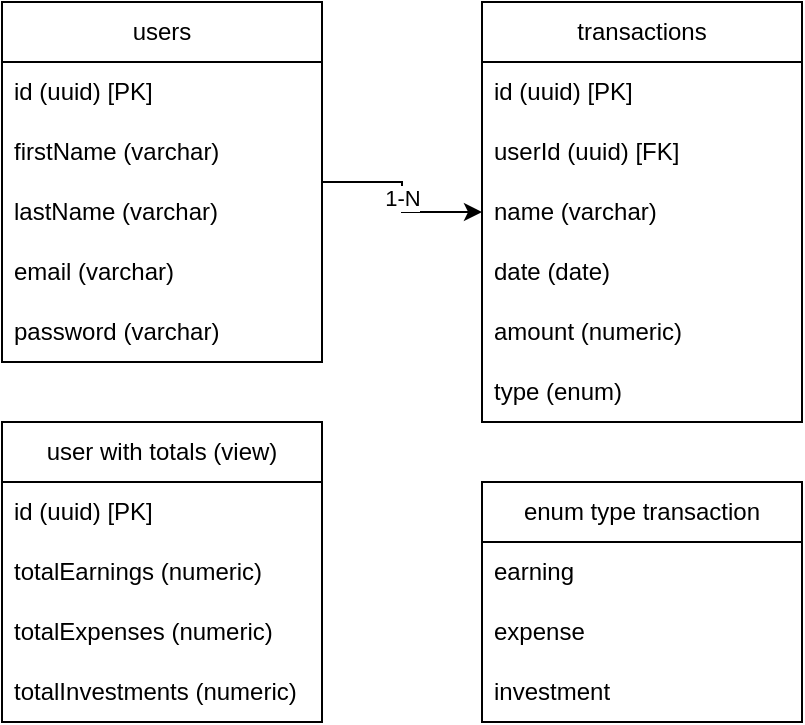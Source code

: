 <mxfile version="24.0.0" type="device" pages="3">
  <diagram name="diagrama" id="GlJtkF6hHukhu03NQxV0">
    <mxGraphModel dx="448" dy="428" grid="1" gridSize="10" guides="1" tooltips="1" connect="1" arrows="1" fold="1" page="1" pageScale="1" pageWidth="827" pageHeight="1169" math="0" shadow="0">
      <root>
        <mxCell id="0" />
        <mxCell id="1" parent="0" />
        <mxCell id="vJ9yWES98G2bZjYblE9Q-1" value="users" style="swimlane;fontStyle=0;childLayout=stackLayout;horizontal=1;startSize=30;horizontalStack=0;resizeParent=1;resizeParentMax=0;resizeLast=0;collapsible=1;marginBottom=0;whiteSpace=wrap;html=1;" parent="1" vertex="1">
          <mxGeometry x="240" y="280" width="160" height="180" as="geometry">
            <mxRectangle x="240" y="280" width="70" height="30" as="alternateBounds" />
          </mxGeometry>
        </mxCell>
        <mxCell id="vJ9yWES98G2bZjYblE9Q-2" value="id (uuid) [PK]" style="text;strokeColor=none;fillColor=none;align=left;verticalAlign=middle;spacingLeft=4;spacingRight=4;overflow=hidden;points=[[0,0.5],[1,0.5]];portConstraint=eastwest;rotatable=0;whiteSpace=wrap;html=1;" parent="vJ9yWES98G2bZjYblE9Q-1" vertex="1">
          <mxGeometry y="30" width="160" height="30" as="geometry" />
        </mxCell>
        <mxCell id="vJ9yWES98G2bZjYblE9Q-3" value="firstName (varchar)" style="text;strokeColor=none;fillColor=none;align=left;verticalAlign=middle;spacingLeft=4;spacingRight=4;overflow=hidden;points=[[0,0.5],[1,0.5]];portConstraint=eastwest;rotatable=0;whiteSpace=wrap;html=1;" parent="vJ9yWES98G2bZjYblE9Q-1" vertex="1">
          <mxGeometry y="60" width="160" height="30" as="geometry" />
        </mxCell>
        <mxCell id="vJ9yWES98G2bZjYblE9Q-4" value="lastName (varchar)" style="text;strokeColor=none;fillColor=none;align=left;verticalAlign=middle;spacingLeft=4;spacingRight=4;overflow=hidden;points=[[0,0.5],[1,0.5]];portConstraint=eastwest;rotatable=0;whiteSpace=wrap;html=1;" parent="vJ9yWES98G2bZjYblE9Q-1" vertex="1">
          <mxGeometry y="90" width="160" height="30" as="geometry" />
        </mxCell>
        <mxCell id="vJ9yWES98G2bZjYblE9Q-5" value="email (varchar)" style="text;strokeColor=none;fillColor=none;align=left;verticalAlign=middle;spacingLeft=4;spacingRight=4;overflow=hidden;points=[[0,0.5],[1,0.5]];portConstraint=eastwest;rotatable=0;whiteSpace=wrap;html=1;" parent="vJ9yWES98G2bZjYblE9Q-1" vertex="1">
          <mxGeometry y="120" width="160" height="30" as="geometry" />
        </mxCell>
        <mxCell id="vJ9yWES98G2bZjYblE9Q-6" value="password (varchar)" style="text;strokeColor=none;fillColor=none;align=left;verticalAlign=middle;spacingLeft=4;spacingRight=4;overflow=hidden;points=[[0,0.5],[1,0.5]];portConstraint=eastwest;rotatable=0;whiteSpace=wrap;html=1;" parent="vJ9yWES98G2bZjYblE9Q-1" vertex="1">
          <mxGeometry y="150" width="160" height="30" as="geometry" />
        </mxCell>
        <mxCell id="vJ9yWES98G2bZjYblE9Q-7" value="transactions" style="swimlane;fontStyle=0;childLayout=stackLayout;horizontal=1;startSize=30;horizontalStack=0;resizeParent=1;resizeParentMax=0;resizeLast=0;collapsible=1;marginBottom=0;whiteSpace=wrap;html=1;" parent="1" vertex="1">
          <mxGeometry x="480" y="280" width="160" height="210" as="geometry" />
        </mxCell>
        <mxCell id="vJ9yWES98G2bZjYblE9Q-8" value="id (uuid) [PK]" style="text;strokeColor=none;fillColor=none;align=left;verticalAlign=middle;spacingLeft=4;spacingRight=4;overflow=hidden;points=[[0,0.5],[1,0.5]];portConstraint=eastwest;rotatable=0;whiteSpace=wrap;html=1;" parent="vJ9yWES98G2bZjYblE9Q-7" vertex="1">
          <mxGeometry y="30" width="160" height="30" as="geometry" />
        </mxCell>
        <mxCell id="vJ9yWES98G2bZjYblE9Q-11" value="userId (uuid) [FK]" style="text;strokeColor=none;fillColor=none;align=left;verticalAlign=middle;spacingLeft=4;spacingRight=4;overflow=hidden;points=[[0,0.5],[1,0.5]];portConstraint=eastwest;rotatable=0;whiteSpace=wrap;html=1;" parent="vJ9yWES98G2bZjYblE9Q-7" vertex="1">
          <mxGeometry y="60" width="160" height="30" as="geometry" />
        </mxCell>
        <mxCell id="vJ9yWES98G2bZjYblE9Q-15" value="name (varchar)" style="text;strokeColor=none;fillColor=none;align=left;verticalAlign=middle;spacingLeft=4;spacingRight=4;overflow=hidden;points=[[0,0.5],[1,0.5]];portConstraint=eastwest;rotatable=0;whiteSpace=wrap;html=1;" parent="vJ9yWES98G2bZjYblE9Q-7" vertex="1">
          <mxGeometry y="90" width="160" height="30" as="geometry" />
        </mxCell>
        <mxCell id="vJ9yWES98G2bZjYblE9Q-16" value="date (date)" style="text;strokeColor=none;fillColor=none;align=left;verticalAlign=middle;spacingLeft=4;spacingRight=4;overflow=hidden;points=[[0,0.5],[1,0.5]];portConstraint=eastwest;rotatable=0;whiteSpace=wrap;html=1;" parent="vJ9yWES98G2bZjYblE9Q-7" vertex="1">
          <mxGeometry y="120" width="160" height="30" as="geometry" />
        </mxCell>
        <mxCell id="vJ9yWES98G2bZjYblE9Q-17" value="amount (numeric)" style="text;strokeColor=none;fillColor=none;align=left;verticalAlign=middle;spacingLeft=4;spacingRight=4;overflow=hidden;points=[[0,0.5],[1,0.5]];portConstraint=eastwest;rotatable=0;whiteSpace=wrap;html=1;" parent="vJ9yWES98G2bZjYblE9Q-7" vertex="1">
          <mxGeometry y="150" width="160" height="30" as="geometry" />
        </mxCell>
        <mxCell id="vJ9yWES98G2bZjYblE9Q-18" value="type (enum)" style="text;strokeColor=none;fillColor=none;align=left;verticalAlign=middle;spacingLeft=4;spacingRight=4;overflow=hidden;points=[[0,0.5],[1,0.5]];portConstraint=eastwest;rotatable=0;whiteSpace=wrap;html=1;" parent="vJ9yWES98G2bZjYblE9Q-7" vertex="1">
          <mxGeometry y="180" width="160" height="30" as="geometry" />
        </mxCell>
        <mxCell id="vJ9yWES98G2bZjYblE9Q-24" value="user with totals (view)" style="swimlane;fontStyle=0;childLayout=stackLayout;horizontal=1;startSize=30;horizontalStack=0;resizeParent=1;resizeParentMax=0;resizeLast=0;collapsible=1;marginBottom=0;whiteSpace=wrap;html=1;" parent="1" vertex="1">
          <mxGeometry x="240" y="490" width="160" height="150" as="geometry">
            <mxRectangle x="240" y="480" width="160" height="30" as="alternateBounds" />
          </mxGeometry>
        </mxCell>
        <mxCell id="vJ9yWES98G2bZjYblE9Q-25" value="id (uuid) [PK]" style="text;strokeColor=none;fillColor=none;align=left;verticalAlign=middle;spacingLeft=4;spacingRight=4;overflow=hidden;points=[[0,0.5],[1,0.5]];portConstraint=eastwest;rotatable=0;whiteSpace=wrap;html=1;" parent="vJ9yWES98G2bZjYblE9Q-24" vertex="1">
          <mxGeometry y="30" width="160" height="30" as="geometry" />
        </mxCell>
        <mxCell id="vJ9yWES98G2bZjYblE9Q-26" value="totalEarnings (numeric)" style="text;strokeColor=none;fillColor=none;align=left;verticalAlign=middle;spacingLeft=4;spacingRight=4;overflow=hidden;points=[[0,0.5],[1,0.5]];portConstraint=eastwest;rotatable=0;whiteSpace=wrap;html=1;" parent="vJ9yWES98G2bZjYblE9Q-24" vertex="1">
          <mxGeometry y="60" width="160" height="30" as="geometry" />
        </mxCell>
        <mxCell id="vJ9yWES98G2bZjYblE9Q-27" value="totalExpenses (numeric)" style="text;strokeColor=none;fillColor=none;align=left;verticalAlign=middle;spacingLeft=4;spacingRight=4;overflow=hidden;points=[[0,0.5],[1,0.5]];portConstraint=eastwest;rotatable=0;whiteSpace=wrap;html=1;" parent="vJ9yWES98G2bZjYblE9Q-24" vertex="1">
          <mxGeometry y="90" width="160" height="30" as="geometry" />
        </mxCell>
        <mxCell id="vJ9yWES98G2bZjYblE9Q-31" value="totalInvestments (numeric)" style="text;strokeColor=none;fillColor=none;align=left;verticalAlign=middle;spacingLeft=4;spacingRight=4;overflow=hidden;points=[[0,0.5],[1,0.5]];portConstraint=eastwest;rotatable=0;whiteSpace=wrap;html=1;" parent="vJ9yWES98G2bZjYblE9Q-24" vertex="1">
          <mxGeometry y="120" width="160" height="30" as="geometry" />
        </mxCell>
        <mxCell id="PmvTw1RpLelXtplF2Zld-15" value="enum type transaction" style="swimlane;fontStyle=0;childLayout=stackLayout;horizontal=1;startSize=30;horizontalStack=0;resizeParent=1;resizeParentMax=0;resizeLast=0;collapsible=1;marginBottom=0;whiteSpace=wrap;html=1;" parent="1" vertex="1">
          <mxGeometry x="480" y="520" width="160" height="120" as="geometry">
            <mxRectangle x="240" y="480" width="160" height="30" as="alternateBounds" />
          </mxGeometry>
        </mxCell>
        <mxCell id="PmvTw1RpLelXtplF2Zld-16" value="earning" style="text;strokeColor=none;fillColor=none;align=left;verticalAlign=middle;spacingLeft=4;spacingRight=4;overflow=hidden;points=[[0,0.5],[1,0.5]];portConstraint=eastwest;rotatable=0;whiteSpace=wrap;html=1;" parent="PmvTw1RpLelXtplF2Zld-15" vertex="1">
          <mxGeometry y="30" width="160" height="30" as="geometry" />
        </mxCell>
        <mxCell id="PmvTw1RpLelXtplF2Zld-17" value="expense" style="text;strokeColor=none;fillColor=none;align=left;verticalAlign=middle;spacingLeft=4;spacingRight=4;overflow=hidden;points=[[0,0.5],[1,0.5]];portConstraint=eastwest;rotatable=0;whiteSpace=wrap;html=1;" parent="PmvTw1RpLelXtplF2Zld-15" vertex="1">
          <mxGeometry y="60" width="160" height="30" as="geometry" />
        </mxCell>
        <mxCell id="PmvTw1RpLelXtplF2Zld-18" value="investment" style="text;strokeColor=none;fillColor=none;align=left;verticalAlign=middle;spacingLeft=4;spacingRight=4;overflow=hidden;points=[[0,0.5],[1,0.5]];portConstraint=eastwest;rotatable=0;whiteSpace=wrap;html=1;" parent="PmvTw1RpLelXtplF2Zld-15" vertex="1">
          <mxGeometry y="90" width="160" height="30" as="geometry" />
        </mxCell>
        <mxCell id="PmvTw1RpLelXtplF2Zld-23" value="1-N" style="edgeStyle=orthogonalEdgeStyle;rounded=0;orthogonalLoop=1;jettySize=auto;html=1;" parent="1" source="vJ9yWES98G2bZjYblE9Q-1" target="vJ9yWES98G2bZjYblE9Q-7" edge="1">
          <mxGeometry relative="1" as="geometry" />
        </mxCell>
      </root>
    </mxGraphModel>
  </diagram>
  <diagram id="YX2ujxCW2_l1arzCoZXy" name="router user">
    <mxGraphModel dx="980" dy="936" grid="1" gridSize="10" guides="1" tooltips="1" connect="1" arrows="1" fold="1" page="1" pageScale="1" pageWidth="827" pageHeight="1169" math="0" shadow="0">
      <root>
        <mxCell id="0" />
        <mxCell id="1" parent="0" />
        <mxCell id="Z8_-2b6l-7rYVlN2FwcG-3" value="" style="edgeStyle=orthogonalEdgeStyle;rounded=0;orthogonalLoop=1;jettySize=auto;html=1;" parent="1" source="Z8_-2b6l-7rYVlN2FwcG-1" target="Z8_-2b6l-7rYVlN2FwcG-2" edge="1">
          <mxGeometry relative="1" as="geometry" />
        </mxCell>
        <mxCell id="Z8_-2b6l-7rYVlN2FwcG-1" value="POST&lt;br&gt;/users" style="shape=step;perimeter=stepPerimeter;whiteSpace=wrap;html=1;fixedSize=1;" parent="1" vertex="1">
          <mxGeometry x="100" y="230" width="120" height="80" as="geometry" />
        </mxCell>
        <mxCell id="Z8_-2b6l-7rYVlN2FwcG-5" value="" style="edgeStyle=orthogonalEdgeStyle;rounded=0;orthogonalLoop=1;jettySize=auto;html=1;" parent="1" source="Z8_-2b6l-7rYVlN2FwcG-2" target="Z8_-2b6l-7rYVlN2FwcG-4" edge="1">
          <mxGeometry relative="1" as="geometry" />
        </mxCell>
        <mxCell id="Z8_-2b6l-7rYVlN2FwcG-9" value="" style="edgeStyle=orthogonalEdgeStyle;rounded=0;orthogonalLoop=1;jettySize=auto;html=1;" parent="1" source="Z8_-2b6l-7rYVlN2FwcG-2" target="Z8_-2b6l-7rYVlN2FwcG-8" edge="1">
          <mxGeometry relative="1" as="geometry" />
        </mxCell>
        <mxCell id="Z8_-2b6l-7rYVlN2FwcG-2" value="Validar os dados&lt;br&gt;recebidos" style="whiteSpace=wrap;html=1;" parent="1" vertex="1">
          <mxGeometry x="300" y="240" width="120" height="60" as="geometry" />
        </mxCell>
        <mxCell id="Z8_-2b6l-7rYVlN2FwcG-7" value="" style="edgeStyle=orthogonalEdgeStyle;rounded=0;orthogonalLoop=1;jettySize=auto;html=1;" parent="1" source="Z8_-2b6l-7rYVlN2FwcG-4" target="Z8_-2b6l-7rYVlN2FwcG-6" edge="1">
          <mxGeometry relative="1" as="geometry" />
        </mxCell>
        <mxCell id="Z8_-2b6l-7rYVlN2FwcG-11" value="" style="edgeStyle=orthogonalEdgeStyle;rounded=0;orthogonalLoop=1;jettySize=auto;html=1;" parent="1" source="Z8_-2b6l-7rYVlN2FwcG-4" target="Z8_-2b6l-7rYVlN2FwcG-10" edge="1">
          <mxGeometry relative="1" as="geometry" />
        </mxCell>
        <mxCell id="Z8_-2b6l-7rYVlN2FwcG-4" value="Executar regras&lt;br&gt;de negócio" style="whiteSpace=wrap;html=1;" parent="1" vertex="1">
          <mxGeometry x="500" y="240" width="120" height="60" as="geometry" />
        </mxCell>
        <mxCell id="-2_jeQG6R0srcESyG6Mr-2" value="" style="edgeStyle=orthogonalEdgeStyle;rounded=0;orthogonalLoop=1;jettySize=auto;html=1;" parent="1" source="Z8_-2b6l-7rYVlN2FwcG-6" target="-2_jeQG6R0srcESyG6Mr-1" edge="1">
          <mxGeometry relative="1" as="geometry" />
        </mxCell>
        <mxCell id="Z8_-2b6l-7rYVlN2FwcG-6" value="Verificar se e-mail&lt;br&gt;já está em uso" style="whiteSpace=wrap;html=1;" parent="1" vertex="1">
          <mxGeometry x="500" y="380" width="120" height="60" as="geometry" />
        </mxCell>
        <mxCell id="Z8_-2b6l-7rYVlN2FwcG-8" value="Validar campos obrigatórios e tamanho de senha" style="whiteSpace=wrap;html=1;" parent="1" vertex="1">
          <mxGeometry x="300" y="380" width="120" height="60" as="geometry" />
        </mxCell>
        <mxCell id="Z8_-2b6l-7rYVlN2FwcG-13" style="edgeStyle=orthogonalEdgeStyle;rounded=0;orthogonalLoop=1;jettySize=auto;html=1;entryX=0.507;entryY=0.007;entryDx=0;entryDy=0;entryPerimeter=0;" parent="1" source="Z8_-2b6l-7rYVlN2FwcG-10" target="Z8_-2b6l-7rYVlN2FwcG-14" edge="1">
          <mxGeometry relative="1" as="geometry">
            <mxPoint x="760" y="360" as="targetPoint" />
          </mxGeometry>
        </mxCell>
        <mxCell id="Z8_-2b6l-7rYVlN2FwcG-10" value="Criar o usuário no&amp;nbsp;&lt;br&gt;banco de dados" style="whiteSpace=wrap;html=1;" parent="1" vertex="1">
          <mxGeometry x="700" y="240" width="120" height="60" as="geometry" />
        </mxCell>
        <mxCell id="Z8_-2b6l-7rYVlN2FwcG-14" value="" style="image;aspect=fixed;html=1;points=[];align=center;fontSize=12;image=img/lib/azure2/databases/Azure_Database_PostgreSQL_Server.svg;" parent="1" vertex="1">
          <mxGeometry x="736" y="370" width="48" height="64" as="geometry" />
        </mxCell>
        <mxCell id="Z8_-2b6l-7rYVlN2FwcG-16" style="edgeStyle=orthogonalEdgeStyle;rounded=0;orthogonalLoop=1;jettySize=auto;html=1;entryX=0.5;entryY=0;entryDx=0;entryDy=0;" parent="1" source="Z8_-2b6l-7rYVlN2FwcG-15" target="Z8_-2b6l-7rYVlN2FwcG-2" edge="1">
          <mxGeometry relative="1" as="geometry" />
        </mxCell>
        <mxCell id="Z8_-2b6l-7rYVlN2FwcG-21" style="edgeStyle=orthogonalEdgeStyle;rounded=0;orthogonalLoop=1;jettySize=auto;html=1;entryX=0;entryY=0.5;entryDx=0;entryDy=0;" parent="1" source="Z8_-2b6l-7rYVlN2FwcG-15" target="Z8_-2b6l-7rYVlN2FwcG-17" edge="1">
          <mxGeometry relative="1" as="geometry" />
        </mxCell>
        <mxCell id="Z8_-2b6l-7rYVlN2FwcG-15" value="Create User&lt;br&gt;Controller" style="shape=process;whiteSpace=wrap;html=1;backgroundOutline=1;" parent="1" vertex="1">
          <mxGeometry x="300" y="130" width="120" height="60" as="geometry" />
        </mxCell>
        <mxCell id="Z8_-2b6l-7rYVlN2FwcG-18" style="edgeStyle=orthogonalEdgeStyle;rounded=0;orthogonalLoop=1;jettySize=auto;html=1;entryX=0.5;entryY=0;entryDx=0;entryDy=0;" parent="1" source="Z8_-2b6l-7rYVlN2FwcG-17" target="Z8_-2b6l-7rYVlN2FwcG-4" edge="1">
          <mxGeometry relative="1" as="geometry" />
        </mxCell>
        <mxCell id="Z8_-2b6l-7rYVlN2FwcG-22" style="edgeStyle=orthogonalEdgeStyle;rounded=0;orthogonalLoop=1;jettySize=auto;html=1;entryX=0;entryY=0.5;entryDx=0;entryDy=0;" parent="1" source="Z8_-2b6l-7rYVlN2FwcG-17" target="Z8_-2b6l-7rYVlN2FwcG-19" edge="1">
          <mxGeometry relative="1" as="geometry" />
        </mxCell>
        <mxCell id="dPJkjMJfBqfew0oFAQck-2" value="Validate user e-mail" style="edgeStyle=orthogonalEdgeStyle;rounded=0;orthogonalLoop=1;jettySize=auto;html=1;entryX=0;entryY=0.5;entryDx=0;entryDy=0;" parent="1" source="Z8_-2b6l-7rYVlN2FwcG-17" target="dPJkjMJfBqfew0oFAQck-1" edge="1">
          <mxGeometry relative="1" as="geometry">
            <Array as="points">
              <mxPoint x="560" y="70" />
            </Array>
          </mxGeometry>
        </mxCell>
        <mxCell id="Z8_-2b6l-7rYVlN2FwcG-17" value="Create User&lt;br&gt;Use Case" style="shape=process;whiteSpace=wrap;html=1;backgroundOutline=1;" parent="1" vertex="1">
          <mxGeometry x="500" y="130" width="120" height="60" as="geometry" />
        </mxCell>
        <mxCell id="Z8_-2b6l-7rYVlN2FwcG-20" style="edgeStyle=orthogonalEdgeStyle;rounded=0;orthogonalLoop=1;jettySize=auto;html=1;entryX=0.503;entryY=-0.048;entryDx=0;entryDy=0;entryPerimeter=0;" parent="1" source="Z8_-2b6l-7rYVlN2FwcG-19" target="Z8_-2b6l-7rYVlN2FwcG-10" edge="1">
          <mxGeometry relative="1" as="geometry" />
        </mxCell>
        <mxCell id="Z8_-2b6l-7rYVlN2FwcG-19" value="Postgres Create User Repository" style="shape=process;whiteSpace=wrap;html=1;backgroundOutline=1;" parent="1" vertex="1">
          <mxGeometry x="700" y="130" width="120" height="60" as="geometry" />
        </mxCell>
        <mxCell id="-2_jeQG6R0srcESyG6Mr-3" value="Salvar senha&lt;br&gt;criptografada" style="edgeStyle=orthogonalEdgeStyle;rounded=0;orthogonalLoop=1;jettySize=auto;html=1;entryX=0;entryY=0.5;entryDx=0;entryDy=0;" parent="1" source="-2_jeQG6R0srcESyG6Mr-1" target="Z8_-2b6l-7rYVlN2FwcG-10" edge="1">
          <mxGeometry relative="1" as="geometry" />
        </mxCell>
        <mxCell id="-2_jeQG6R0srcESyG6Mr-1" value="Criptografar senha&lt;br&gt;com Bcrypt" style="whiteSpace=wrap;html=1;" parent="1" vertex="1">
          <mxGeometry x="500" y="520" width="120" height="60" as="geometry" />
        </mxCell>
        <mxCell id="dPJkjMJfBqfew0oFAQck-1" value="Postgres Get User By Email Repository" style="shape=process;whiteSpace=wrap;html=1;backgroundOutline=1;" parent="1" vertex="1">
          <mxGeometry x="700" y="40" width="120" height="60" as="geometry" />
        </mxCell>
        <mxCell id="0iSXixN-DBBWCyztETu3-1" value="" style="edgeStyle=orthogonalEdgeStyle;rounded=0;orthogonalLoop=1;jettySize=auto;html=1;" parent="1" source="0iSXixN-DBBWCyztETu3-2" target="0iSXixN-DBBWCyztETu3-5" edge="1">
          <mxGeometry relative="1" as="geometry" />
        </mxCell>
        <mxCell id="0iSXixN-DBBWCyztETu3-2" value="PATCH&lt;br&gt;/users" style="shape=step;perimeter=stepPerimeter;whiteSpace=wrap;html=1;fixedSize=1;" parent="1" vertex="1">
          <mxGeometry x="107" y="840" width="120" height="80" as="geometry" />
        </mxCell>
        <mxCell id="0iSXixN-DBBWCyztETu3-3" value="" style="edgeStyle=orthogonalEdgeStyle;rounded=0;orthogonalLoop=1;jettySize=auto;html=1;" parent="1" source="0iSXixN-DBBWCyztETu3-5" target="0iSXixN-DBBWCyztETu3-8" edge="1">
          <mxGeometry relative="1" as="geometry" />
        </mxCell>
        <mxCell id="0iSXixN-DBBWCyztETu3-28" value="" style="edgeStyle=orthogonalEdgeStyle;rounded=0;orthogonalLoop=1;jettySize=auto;html=1;" parent="1" source="0iSXixN-DBBWCyztETu3-5" target="0iSXixN-DBBWCyztETu3-27" edge="1">
          <mxGeometry relative="1" as="geometry" />
        </mxCell>
        <mxCell id="0iSXixN-DBBWCyztETu3-5" value="Validar os dados&lt;br&gt;recebidos" style="whiteSpace=wrap;html=1;" parent="1" vertex="1">
          <mxGeometry x="307" y="850" width="120" height="60" as="geometry" />
        </mxCell>
        <mxCell id="0iSXixN-DBBWCyztETu3-6" value="" style="edgeStyle=orthogonalEdgeStyle;rounded=0;orthogonalLoop=1;jettySize=auto;html=1;" parent="1" source="0iSXixN-DBBWCyztETu3-8" target="0iSXixN-DBBWCyztETu3-10" edge="1">
          <mxGeometry relative="1" as="geometry" />
        </mxCell>
        <mxCell id="0iSXixN-DBBWCyztETu3-7" value="" style="edgeStyle=orthogonalEdgeStyle;rounded=0;orthogonalLoop=1;jettySize=auto;html=1;" parent="1" source="0iSXixN-DBBWCyztETu3-8" target="0iSXixN-DBBWCyztETu3-13" edge="1">
          <mxGeometry relative="1" as="geometry" />
        </mxCell>
        <mxCell id="0iSXixN-DBBWCyztETu3-8" value="Executar regras&lt;br&gt;de negócio" style="whiteSpace=wrap;html=1;" parent="1" vertex="1">
          <mxGeometry x="507" y="850" width="120" height="60" as="geometry" />
        </mxCell>
        <mxCell id="0iSXixN-DBBWCyztETu3-9" value="" style="edgeStyle=orthogonalEdgeStyle;rounded=0;orthogonalLoop=1;jettySize=auto;html=1;" parent="1" source="0iSXixN-DBBWCyztETu3-10" target="0iSXixN-DBBWCyztETu3-25" edge="1">
          <mxGeometry relative="1" as="geometry" />
        </mxCell>
        <mxCell id="0iSXixN-DBBWCyztETu3-10" value="Se o e-mail estiver sendo atualizado, verificar se&lt;br&gt;já está em uso" style="whiteSpace=wrap;html=1;" parent="1" vertex="1">
          <mxGeometry x="507" y="990" width="120" height="60" as="geometry" />
        </mxCell>
        <mxCell id="0iSXixN-DBBWCyztETu3-12" style="edgeStyle=orthogonalEdgeStyle;rounded=0;orthogonalLoop=1;jettySize=auto;html=1;entryX=0.507;entryY=0.007;entryDx=0;entryDy=0;entryPerimeter=0;" parent="1" source="0iSXixN-DBBWCyztETu3-13" target="0iSXixN-DBBWCyztETu3-14" edge="1">
          <mxGeometry relative="1" as="geometry">
            <mxPoint x="767" y="970" as="targetPoint" />
          </mxGeometry>
        </mxCell>
        <mxCell id="0iSXixN-DBBWCyztETu3-13" value="Atualizar o usuário no&amp;nbsp;&lt;br&gt;banco de dados" style="whiteSpace=wrap;html=1;" parent="1" vertex="1">
          <mxGeometry x="707" y="850" width="120" height="60" as="geometry" />
        </mxCell>
        <mxCell id="0iSXixN-DBBWCyztETu3-14" value="" style="image;aspect=fixed;html=1;points=[];align=center;fontSize=12;image=img/lib/azure2/databases/Azure_Database_PostgreSQL_Server.svg;" parent="1" vertex="1">
          <mxGeometry x="743" y="980" width="48" height="64" as="geometry" />
        </mxCell>
        <mxCell id="0iSXixN-DBBWCyztETu3-15" style="edgeStyle=orthogonalEdgeStyle;rounded=0;orthogonalLoop=1;jettySize=auto;html=1;entryX=0.5;entryY=0;entryDx=0;entryDy=0;" parent="1" source="0iSXixN-DBBWCyztETu3-17" target="0iSXixN-DBBWCyztETu3-5" edge="1">
          <mxGeometry relative="1" as="geometry" />
        </mxCell>
        <mxCell id="0iSXixN-DBBWCyztETu3-16" style="edgeStyle=orthogonalEdgeStyle;rounded=0;orthogonalLoop=1;jettySize=auto;html=1;entryX=0;entryY=0.5;entryDx=0;entryDy=0;" parent="1" source="0iSXixN-DBBWCyztETu3-17" target="0iSXixN-DBBWCyztETu3-21" edge="1">
          <mxGeometry relative="1" as="geometry" />
        </mxCell>
        <mxCell id="0iSXixN-DBBWCyztETu3-17" value="Update User&lt;br&gt;Controller" style="shape=process;whiteSpace=wrap;html=1;backgroundOutline=1;" parent="1" vertex="1">
          <mxGeometry x="307" y="740" width="120" height="60" as="geometry" />
        </mxCell>
        <mxCell id="0iSXixN-DBBWCyztETu3-18" style="edgeStyle=orthogonalEdgeStyle;rounded=0;orthogonalLoop=1;jettySize=auto;html=1;entryX=0.5;entryY=0;entryDx=0;entryDy=0;" parent="1" source="0iSXixN-DBBWCyztETu3-21" target="0iSXixN-DBBWCyztETu3-8" edge="1">
          <mxGeometry relative="1" as="geometry" />
        </mxCell>
        <mxCell id="0iSXixN-DBBWCyztETu3-19" style="edgeStyle=orthogonalEdgeStyle;rounded=0;orthogonalLoop=1;jettySize=auto;html=1;entryX=0;entryY=0.5;entryDx=0;entryDy=0;" parent="1" source="0iSXixN-DBBWCyztETu3-21" target="0iSXixN-DBBWCyztETu3-23" edge="1">
          <mxGeometry relative="1" as="geometry" />
        </mxCell>
        <mxCell id="0iSXixN-DBBWCyztETu3-20" value="Validate user e-mail" style="edgeStyle=orthogonalEdgeStyle;rounded=0;orthogonalLoop=1;jettySize=auto;html=1;entryX=0;entryY=0.5;entryDx=0;entryDy=0;" parent="1" source="0iSXixN-DBBWCyztETu3-21" target="0iSXixN-DBBWCyztETu3-26" edge="1">
          <mxGeometry relative="1" as="geometry">
            <Array as="points">
              <mxPoint x="567" y="680" />
            </Array>
          </mxGeometry>
        </mxCell>
        <mxCell id="0iSXixN-DBBWCyztETu3-21" value="Update User&lt;br&gt;Use Case" style="shape=process;whiteSpace=wrap;html=1;backgroundOutline=1;" parent="1" vertex="1">
          <mxGeometry x="507" y="740" width="120" height="60" as="geometry" />
        </mxCell>
        <mxCell id="0iSXixN-DBBWCyztETu3-22" style="edgeStyle=orthogonalEdgeStyle;rounded=0;orthogonalLoop=1;jettySize=auto;html=1;entryX=0.503;entryY=-0.048;entryDx=0;entryDy=0;entryPerimeter=0;" parent="1" source="0iSXixN-DBBWCyztETu3-23" target="0iSXixN-DBBWCyztETu3-13" edge="1">
          <mxGeometry relative="1" as="geometry" />
        </mxCell>
        <mxCell id="0iSXixN-DBBWCyztETu3-23" value="Postgres Update User Repository" style="shape=process;whiteSpace=wrap;html=1;backgroundOutline=1;" parent="1" vertex="1">
          <mxGeometry x="707" y="740" width="120" height="60" as="geometry" />
        </mxCell>
        <mxCell id="0iSXixN-DBBWCyztETu3-24" value="Salvar senha&lt;br&gt;criptografada" style="edgeStyle=orthogonalEdgeStyle;rounded=0;orthogonalLoop=1;jettySize=auto;html=1;entryX=0;entryY=0.5;entryDx=0;entryDy=0;" parent="1" source="0iSXixN-DBBWCyztETu3-25" target="0iSXixN-DBBWCyztETu3-13" edge="1">
          <mxGeometry relative="1" as="geometry" />
        </mxCell>
        <mxCell id="0iSXixN-DBBWCyztETu3-25" value="Se a senha estiver sendo atualizada, criptografar com Bcrypt" style="whiteSpace=wrap;html=1;" parent="1" vertex="1">
          <mxGeometry x="507" y="1130" width="120" height="60" as="geometry" />
        </mxCell>
        <mxCell id="0iSXixN-DBBWCyztETu3-26" value="Postgres Get User By Email Repository" style="shape=process;whiteSpace=wrap;html=1;backgroundOutline=1;" parent="1" vertex="1">
          <mxGeometry x="707" y="650" width="120" height="60" as="geometry" />
        </mxCell>
        <mxCell id="0iSXixN-DBBWCyztETu3-30" value="" style="edgeStyle=orthogonalEdgeStyle;rounded=0;orthogonalLoop=1;jettySize=auto;html=1;" parent="1" source="0iSXixN-DBBWCyztETu3-27" target="0iSXixN-DBBWCyztETu3-29" edge="1">
          <mxGeometry relative="1" as="geometry" />
        </mxCell>
        <mxCell id="0iSXixN-DBBWCyztETu3-27" value="Validar se campos não permitidos foram passados" style="whiteSpace=wrap;html=1;" parent="1" vertex="1">
          <mxGeometry x="307" y="990" width="120" height="60" as="geometry" />
        </mxCell>
        <mxCell id="0iSXixN-DBBWCyztETu3-32" value="" style="edgeStyle=orthogonalEdgeStyle;rounded=0;orthogonalLoop=1;jettySize=auto;html=1;" parent="1" source="0iSXixN-DBBWCyztETu3-29" target="0iSXixN-DBBWCyztETu3-31" edge="1">
          <mxGeometry relative="1" as="geometry" />
        </mxCell>
        <mxCell id="0iSXixN-DBBWCyztETu3-29" value="Se a senha for atualizada, validar seu tamanho" style="whiteSpace=wrap;html=1;" parent="1" vertex="1">
          <mxGeometry x="307" y="1130" width="120" height="60" as="geometry" />
        </mxCell>
        <mxCell id="0iSXixN-DBBWCyztETu3-31" value="Se o email for atualizado, validar seu formato" style="whiteSpace=wrap;html=1;" parent="1" vertex="1">
          <mxGeometry x="307" y="1270" width="120" height="60" as="geometry" />
        </mxCell>
      </root>
    </mxGraphModel>
  </diagram>
  <diagram id="g6GNTt4BYqeV3M3hmBy2" name="router transaction">
    <mxGraphModel dx="784" dy="749" grid="1" gridSize="10" guides="1" tooltips="1" connect="1" arrows="1" fold="1" page="1" pageScale="1" pageWidth="827" pageHeight="1169" math="0" shadow="0">
      <root>
        <mxCell id="0" />
        <mxCell id="1" parent="0" />
        <mxCell id="LUbzfmlYaWEMARw_MEYS-3" value="" style="edgeStyle=orthogonalEdgeStyle;rounded=0;orthogonalLoop=1;jettySize=auto;html=1;" parent="1" source="LUbzfmlYaWEMARw_MEYS-1" target="LUbzfmlYaWEMARw_MEYS-2" edge="1">
          <mxGeometry relative="1" as="geometry" />
        </mxCell>
        <mxCell id="LUbzfmlYaWEMARw_MEYS-1" value="POST&lt;br&gt;/transactions" style="shape=step;perimeter=stepPerimeter;whiteSpace=wrap;html=1;fixedSize=1;" parent="1" vertex="1">
          <mxGeometry x="90" y="30" width="120" height="80" as="geometry" />
        </mxCell>
        <mxCell id="LUbzfmlYaWEMARw_MEYS-5" value="" style="edgeStyle=orthogonalEdgeStyle;rounded=0;orthogonalLoop=1;jettySize=auto;html=1;" parent="1" source="LUbzfmlYaWEMARw_MEYS-2" target="LUbzfmlYaWEMARw_MEYS-4" edge="1">
          <mxGeometry relative="1" as="geometry" />
        </mxCell>
        <mxCell id="LUbzfmlYaWEMARw_MEYS-9" value="" style="edgeStyle=orthogonalEdgeStyle;rounded=0;orthogonalLoop=1;jettySize=auto;html=1;" parent="1" source="LUbzfmlYaWEMARw_MEYS-2" target="LUbzfmlYaWEMARw_MEYS-8" edge="1">
          <mxGeometry relative="1" as="geometry" />
        </mxCell>
        <mxCell id="LUbzfmlYaWEMARw_MEYS-2" value="Create Transaction&lt;br&gt;Controller" style="whiteSpace=wrap;html=1;" parent="1" vertex="1">
          <mxGeometry x="290" y="40" width="120" height="60" as="geometry" />
        </mxCell>
        <mxCell id="LUbzfmlYaWEMARw_MEYS-7" value="" style="edgeStyle=orthogonalEdgeStyle;rounded=0;orthogonalLoop=1;jettySize=auto;html=1;" parent="1" source="LUbzfmlYaWEMARw_MEYS-4" target="LUbzfmlYaWEMARw_MEYS-6" edge="1">
          <mxGeometry relative="1" as="geometry" />
        </mxCell>
        <mxCell id="LUbzfmlYaWEMARw_MEYS-16" value="" style="edgeStyle=orthogonalEdgeStyle;rounded=0;orthogonalLoop=1;jettySize=auto;html=1;" parent="1" source="LUbzfmlYaWEMARw_MEYS-4" target="LUbzfmlYaWEMARw_MEYS-15" edge="1">
          <mxGeometry relative="1" as="geometry" />
        </mxCell>
        <mxCell id="LUbzfmlYaWEMARw_MEYS-4" value="Create Transaction&lt;br&gt;Use Case" style="whiteSpace=wrap;html=1;" parent="1" vertex="1">
          <mxGeometry x="490" y="40" width="120" height="60" as="geometry" />
        </mxCell>
        <mxCell id="LUbzfmlYaWEMARw_MEYS-6" value="Postgres Create Transaction&lt;br&gt;Repository" style="whiteSpace=wrap;html=1;" parent="1" vertex="1">
          <mxGeometry x="690" y="40" width="120" height="60" as="geometry" />
        </mxCell>
        <mxCell id="LUbzfmlYaWEMARw_MEYS-11" value="" style="edgeStyle=orthogonalEdgeStyle;rounded=0;orthogonalLoop=1;jettySize=auto;html=1;" parent="1" source="LUbzfmlYaWEMARw_MEYS-8" target="LUbzfmlYaWEMARw_MEYS-10" edge="1">
          <mxGeometry relative="1" as="geometry" />
        </mxCell>
        <mxCell id="LUbzfmlYaWEMARw_MEYS-8" value="Validar se ID da transação é válido" style="whiteSpace=wrap;html=1;" parent="1" vertex="1">
          <mxGeometry x="290" y="180" width="120" height="60" as="geometry" />
        </mxCell>
        <mxCell id="LUbzfmlYaWEMARw_MEYS-14" value="" style="edgeStyle=orthogonalEdgeStyle;rounded=0;orthogonalLoop=1;jettySize=auto;html=1;" parent="1" source="LUbzfmlYaWEMARw_MEYS-10" target="LUbzfmlYaWEMARw_MEYS-13" edge="1">
          <mxGeometry relative="1" as="geometry" />
        </mxCell>
        <mxCell id="LUbzfmlYaWEMARw_MEYS-10" value="Validar se o amount é maior do que 0 e se tem 2 casas decimais" style="whiteSpace=wrap;html=1;" parent="1" vertex="1">
          <mxGeometry x="290" y="320" width="120" height="60" as="geometry" />
        </mxCell>
        <mxCell id="LUbzfmlYaWEMARw_MEYS-20" value="" style="edgeStyle=orthogonalEdgeStyle;rounded=0;orthogonalLoop=1;jettySize=auto;html=1;" parent="1" source="LUbzfmlYaWEMARw_MEYS-13" target="LUbzfmlYaWEMARw_MEYS-19" edge="1">
          <mxGeometry relative="1" as="geometry" />
        </mxCell>
        <mxCell id="LUbzfmlYaWEMARw_MEYS-13" value="Validar se o type&lt;br&gt;é válido" style="whiteSpace=wrap;html=1;" parent="1" vertex="1">
          <mxGeometry x="290" y="460" width="120" height="60" as="geometry" />
        </mxCell>
        <mxCell id="LUbzfmlYaWEMARw_MEYS-18" value="" style="edgeStyle=orthogonalEdgeStyle;rounded=0;orthogonalLoop=1;jettySize=auto;html=1;" parent="1" source="LUbzfmlYaWEMARw_MEYS-15" target="LUbzfmlYaWEMARw_MEYS-17" edge="1">
          <mxGeometry relative="1" as="geometry" />
        </mxCell>
        <mxCell id="LUbzfmlYaWEMARw_MEYS-15" value="Validar se o usuário recebido existe" style="whiteSpace=wrap;html=1;" parent="1" vertex="1">
          <mxGeometry x="490" y="180" width="120" height="60" as="geometry" />
        </mxCell>
        <mxCell id="LUbzfmlYaWEMARw_MEYS-17" value="Criar ID da transaction" style="whiteSpace=wrap;html=1;" parent="1" vertex="1">
          <mxGeometry x="490" y="320" width="120" height="60" as="geometry" />
        </mxCell>
        <mxCell id="LUbzfmlYaWEMARw_MEYS-19" value="Validar campos obrigatórios" style="whiteSpace=wrap;html=1;" parent="1" vertex="1">
          <mxGeometry x="290" y="600" width="120" height="60" as="geometry" />
        </mxCell>
      </root>
    </mxGraphModel>
  </diagram>
</mxfile>
